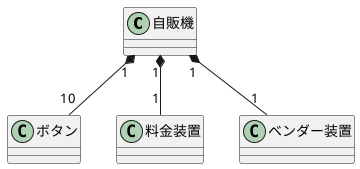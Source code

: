 @startuml a
class "自販機" as a
class "ボタン"  as b
class "料金装置" as c
class "ベンダー装置" as d

a"1"*--"10" b
a"1"*--"1" c
a"1"*--"1" d
@enduml